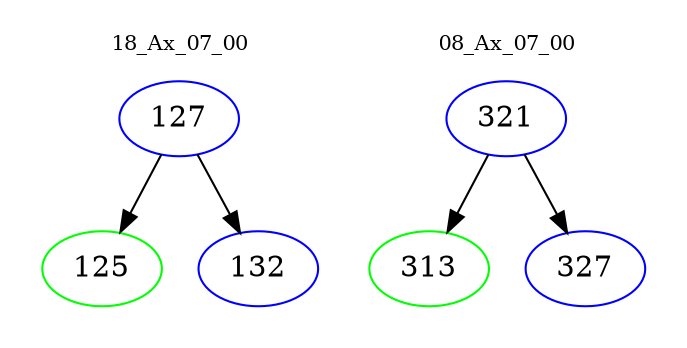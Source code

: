 digraph{
subgraph cluster_0 {
color = white
label = "18_Ax_07_00";
fontsize=10;
T0_127 [label="127", color="blue"]
T0_127 -> T0_125 [color="black"]
T0_125 [label="125", color="green"]
T0_127 -> T0_132 [color="black"]
T0_132 [label="132", color="blue"]
}
subgraph cluster_1 {
color = white
label = "08_Ax_07_00";
fontsize=10;
T1_321 [label="321", color="blue"]
T1_321 -> T1_313 [color="black"]
T1_313 [label="313", color="green"]
T1_321 -> T1_327 [color="black"]
T1_327 [label="327", color="blue"]
}
}
